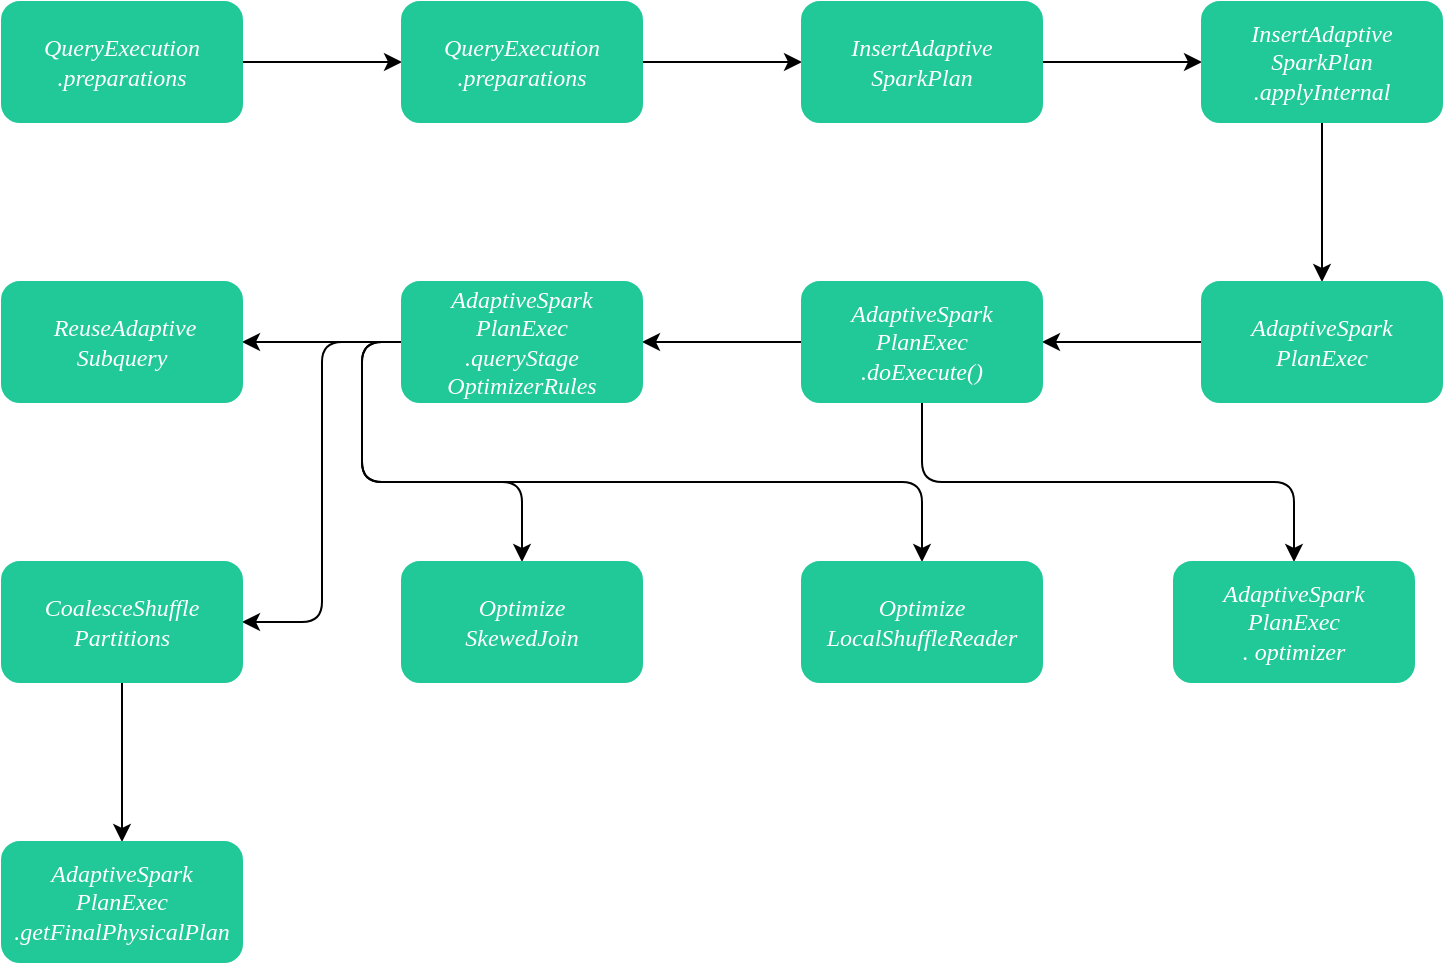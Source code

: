 <mxfile version="20.4.2" type="github">
  <diagram id="asV0yY0PtVZlIVjPp3Yf" name="第 1 页">
    <mxGraphModel dx="1422" dy="762" grid="0" gridSize="10" guides="1" tooltips="1" connect="1" arrows="1" fold="1" page="1" pageScale="1" pageWidth="827" pageHeight="1169" math="0" shadow="0">
      <root>
        <mxCell id="0" />
        <mxCell id="1" parent="0" />
        <mxCell id="mbM9keg2-ZWCHJmOUQqS-3" value="" style="edgeStyle=orthogonalEdgeStyle;rounded=0;orthogonalLoop=1;jettySize=auto;html=1;fontColor=#FFFFFF;fontFamily=Comic Sans MS;fontStyle=2" edge="1" parent="1" source="mbM9keg2-ZWCHJmOUQqS-1" target="mbM9keg2-ZWCHJmOUQqS-2">
          <mxGeometry relative="1" as="geometry" />
        </mxCell>
        <mxCell id="mbM9keg2-ZWCHJmOUQqS-1" value="QueryExecution&lt;br&gt;.preparations" style="rounded=1;whiteSpace=wrap;html=1;fillColor=#20C997;fontColor=#FFFFFF;strokeColor=#20C997;fontStyle=2;fontFamily=Comic Sans MS;" vertex="1" parent="1">
          <mxGeometry x="46" y="75" width="120" height="60" as="geometry" />
        </mxCell>
        <mxCell id="mbM9keg2-ZWCHJmOUQqS-5" value="" style="edgeStyle=orthogonalEdgeStyle;rounded=0;orthogonalLoop=1;jettySize=auto;html=1;fontColor=#FFFFFF;fontFamily=Comic Sans MS;fontStyle=2" edge="1" parent="1" source="mbM9keg2-ZWCHJmOUQqS-2" target="mbM9keg2-ZWCHJmOUQqS-4">
          <mxGeometry relative="1" as="geometry" />
        </mxCell>
        <mxCell id="mbM9keg2-ZWCHJmOUQqS-2" value="QueryExecution&lt;br&gt;.preparations" style="rounded=1;whiteSpace=wrap;html=1;fillColor=#20C997;fontColor=#FFFFFF;strokeColor=#20C997;fontStyle=2;fontFamily=Comic Sans MS;" vertex="1" parent="1">
          <mxGeometry x="246" y="75" width="120" height="60" as="geometry" />
        </mxCell>
        <mxCell id="mbM9keg2-ZWCHJmOUQqS-7" value="" style="edgeStyle=orthogonalEdgeStyle;rounded=0;orthogonalLoop=1;jettySize=auto;html=1;fontColor=#FFFFFF;fontFamily=Comic Sans MS;fontStyle=2" edge="1" parent="1" source="mbM9keg2-ZWCHJmOUQqS-4" target="mbM9keg2-ZWCHJmOUQqS-6">
          <mxGeometry relative="1" as="geometry" />
        </mxCell>
        <mxCell id="mbM9keg2-ZWCHJmOUQqS-4" value="InsertAdaptive&lt;br&gt;SparkPlan" style="rounded=1;whiteSpace=wrap;html=1;fillColor=#20C997;fontColor=#FFFFFF;strokeColor=#20C997;fontStyle=2;fontFamily=Comic Sans MS;" vertex="1" parent="1">
          <mxGeometry x="446" y="75" width="120" height="60" as="geometry" />
        </mxCell>
        <mxCell id="mbM9keg2-ZWCHJmOUQqS-9" value="" style="edgeStyle=orthogonalEdgeStyle;rounded=0;orthogonalLoop=1;jettySize=auto;html=1;fontFamily=Comic Sans MS;fontColor=#FFFFFF;" edge="1" parent="1" source="mbM9keg2-ZWCHJmOUQqS-6" target="mbM9keg2-ZWCHJmOUQqS-8">
          <mxGeometry relative="1" as="geometry" />
        </mxCell>
        <mxCell id="mbM9keg2-ZWCHJmOUQqS-6" value="&lt;div&gt;InsertAdaptive&lt;/div&gt;&lt;div&gt;SparkPlan&lt;/div&gt;&lt;div&gt;.applyInternal&lt;/div&gt;" style="rounded=1;whiteSpace=wrap;html=1;fillColor=#20C997;fontColor=#FFFFFF;strokeColor=#20C997;fontStyle=2;fontFamily=Comic Sans MS;" vertex="1" parent="1">
          <mxGeometry x="646" y="75" width="120" height="60" as="geometry" />
        </mxCell>
        <mxCell id="mbM9keg2-ZWCHJmOUQqS-11" value="" style="edgeStyle=orthogonalEdgeStyle;rounded=0;orthogonalLoop=1;jettySize=auto;html=1;fontFamily=Comic Sans MS;fontColor=#FFFFFF;" edge="1" parent="1" source="mbM9keg2-ZWCHJmOUQqS-8" target="mbM9keg2-ZWCHJmOUQqS-10">
          <mxGeometry relative="1" as="geometry" />
        </mxCell>
        <mxCell id="mbM9keg2-ZWCHJmOUQqS-8" value="AdaptiveSpark&lt;br&gt;PlanExec" style="rounded=1;whiteSpace=wrap;html=1;fillColor=#20C997;fontColor=#FFFFFF;strokeColor=#20C997;fontStyle=2;fontFamily=Comic Sans MS;" vertex="1" parent="1">
          <mxGeometry x="646" y="215" width="120" height="60" as="geometry" />
        </mxCell>
        <mxCell id="mbM9keg2-ZWCHJmOUQqS-15" value="" style="edgeStyle=orthogonalEdgeStyle;rounded=0;orthogonalLoop=1;jettySize=auto;html=1;fontFamily=Comic Sans MS;fontColor=#FFFFFF;" edge="1" parent="1" source="mbM9keg2-ZWCHJmOUQqS-10" target="mbM9keg2-ZWCHJmOUQqS-14">
          <mxGeometry relative="1" as="geometry" />
        </mxCell>
        <mxCell id="mbM9keg2-ZWCHJmOUQqS-27" style="edgeStyle=orthogonalEdgeStyle;rounded=1;orthogonalLoop=1;jettySize=auto;html=1;exitX=0.5;exitY=1;exitDx=0;exitDy=0;entryX=0.5;entryY=0;entryDx=0;entryDy=0;fontFamily=Comic Sans MS;fontColor=#FFFFFF;" edge="1" parent="1" source="mbM9keg2-ZWCHJmOUQqS-10" target="mbM9keg2-ZWCHJmOUQqS-16">
          <mxGeometry relative="1" as="geometry" />
        </mxCell>
        <mxCell id="mbM9keg2-ZWCHJmOUQqS-10" value="AdaptiveSpark&lt;br&gt;PlanExec&lt;br&gt;.doExecute()" style="rounded=1;whiteSpace=wrap;html=1;fillColor=#20C997;fontColor=#FFFFFF;strokeColor=#20C997;fontStyle=2;fontFamily=Comic Sans MS;" vertex="1" parent="1">
          <mxGeometry x="446" y="215" width="120" height="60" as="geometry" />
        </mxCell>
        <mxCell id="mbM9keg2-ZWCHJmOUQqS-19" value="" style="edgeStyle=orthogonalEdgeStyle;rounded=0;orthogonalLoop=1;jettySize=auto;html=1;fontFamily=Comic Sans MS;fontColor=#FFFFFF;" edge="1" parent="1" source="mbM9keg2-ZWCHJmOUQqS-14" target="mbM9keg2-ZWCHJmOUQqS-18">
          <mxGeometry relative="1" as="geometry" />
        </mxCell>
        <mxCell id="mbM9keg2-ZWCHJmOUQqS-25" style="edgeStyle=orthogonalEdgeStyle;rounded=1;orthogonalLoop=1;jettySize=auto;html=1;exitX=0;exitY=0.5;exitDx=0;exitDy=0;entryX=1;entryY=0.5;entryDx=0;entryDy=0;fontFamily=Comic Sans MS;fontColor=#FFFFFF;" edge="1" parent="1" source="mbM9keg2-ZWCHJmOUQqS-14" target="mbM9keg2-ZWCHJmOUQqS-22">
          <mxGeometry relative="1" as="geometry" />
        </mxCell>
        <mxCell id="mbM9keg2-ZWCHJmOUQqS-26" style="edgeStyle=orthogonalEdgeStyle;rounded=1;orthogonalLoop=1;jettySize=auto;html=1;exitX=0;exitY=0.5;exitDx=0;exitDy=0;entryX=0.5;entryY=0;entryDx=0;entryDy=0;fontFamily=Comic Sans MS;fontColor=#FFFFFF;" edge="1" parent="1" source="mbM9keg2-ZWCHJmOUQqS-14" target="mbM9keg2-ZWCHJmOUQqS-20">
          <mxGeometry relative="1" as="geometry" />
        </mxCell>
        <mxCell id="mbM9keg2-ZWCHJmOUQqS-30" style="edgeStyle=orthogonalEdgeStyle;rounded=1;orthogonalLoop=1;jettySize=auto;html=1;exitX=0;exitY=0.5;exitDx=0;exitDy=0;fontFamily=Comic Sans MS;fontColor=#FFFFFF;" edge="1" parent="1" source="mbM9keg2-ZWCHJmOUQqS-14" target="mbM9keg2-ZWCHJmOUQqS-28">
          <mxGeometry relative="1" as="geometry" />
        </mxCell>
        <mxCell id="mbM9keg2-ZWCHJmOUQqS-14" value="AdaptiveSpark&lt;br&gt;PlanExec&lt;br&gt;.queryStage&lt;br&gt;OptimizerRules" style="rounded=1;whiteSpace=wrap;html=1;fillColor=#20C997;fontColor=#FFFFFF;strokeColor=#20C997;fontStyle=2;fontFamily=Comic Sans MS;align=center;" vertex="1" parent="1">
          <mxGeometry x="246" y="215" width="120" height="60" as="geometry" />
        </mxCell>
        <mxCell id="mbM9keg2-ZWCHJmOUQqS-16" value="AdaptiveSpark&lt;br&gt;PlanExec&lt;br&gt;.&amp;nbsp;optimizer" style="rounded=1;whiteSpace=wrap;html=1;fillColor=#20C997;fontColor=#FFFFFF;strokeColor=#20C997;fontStyle=2;fontFamily=Comic Sans MS;" vertex="1" parent="1">
          <mxGeometry x="632" y="355" width="120" height="60" as="geometry" />
        </mxCell>
        <mxCell id="mbM9keg2-ZWCHJmOUQqS-18" value="&amp;nbsp;ReuseAdaptive&lt;br&gt;Subquery" style="rounded=1;whiteSpace=wrap;html=1;fillColor=#20C997;fontColor=#FFFFFF;strokeColor=#20C997;fontStyle=2;fontFamily=Comic Sans MS;align=center;" vertex="1" parent="1">
          <mxGeometry x="46" y="215" width="120" height="60" as="geometry" />
        </mxCell>
        <mxCell id="mbM9keg2-ZWCHJmOUQqS-20" value="Optimize&lt;br&gt;SkewedJoin" style="rounded=1;whiteSpace=wrap;html=1;fillColor=#20C997;fontColor=#FFFFFF;strokeColor=#20C997;fontStyle=2;fontFamily=Comic Sans MS;align=center;" vertex="1" parent="1">
          <mxGeometry x="246" y="355" width="120" height="60" as="geometry" />
        </mxCell>
        <mxCell id="mbM9keg2-ZWCHJmOUQqS-33" style="edgeStyle=orthogonalEdgeStyle;rounded=1;orthogonalLoop=1;jettySize=auto;html=1;exitX=0.5;exitY=1;exitDx=0;exitDy=0;entryX=0.5;entryY=0;entryDx=0;entryDy=0;fontFamily=Comic Sans MS;fontColor=#FFFFFF;" edge="1" parent="1" source="mbM9keg2-ZWCHJmOUQqS-22" target="mbM9keg2-ZWCHJmOUQqS-31">
          <mxGeometry relative="1" as="geometry" />
        </mxCell>
        <mxCell id="mbM9keg2-ZWCHJmOUQqS-22" value="CoalesceShuffle&lt;br&gt;Partitions" style="rounded=1;whiteSpace=wrap;html=1;fillColor=#20C997;fontColor=#FFFFFF;strokeColor=#20C997;fontStyle=2;fontFamily=Comic Sans MS;align=center;" vertex="1" parent="1">
          <mxGeometry x="46" y="355" width="120" height="60" as="geometry" />
        </mxCell>
        <mxCell id="mbM9keg2-ZWCHJmOUQqS-28" value="Optimize&lt;br&gt;LocalShuffleReader" style="rounded=1;whiteSpace=wrap;html=1;fillColor=#20C997;fontColor=#FFFFFF;strokeColor=#20C997;fontStyle=2;fontFamily=Comic Sans MS;align=center;" vertex="1" parent="1">
          <mxGeometry x="446" y="355" width="120" height="60" as="geometry" />
        </mxCell>
        <mxCell id="mbM9keg2-ZWCHJmOUQqS-31" value="&lt;div&gt;AdaptiveSpark&lt;/div&gt;&lt;span style=&quot;background-color: initial;&quot;&gt;PlanExec&lt;br&gt;.&lt;/span&gt;getFinalPhysicalPlan" style="rounded=1;whiteSpace=wrap;html=1;fillColor=#20C997;fontColor=#FFFFFF;strokeColor=#20C997;fontStyle=2;fontFamily=Comic Sans MS;align=center;" vertex="1" parent="1">
          <mxGeometry x="46" y="495" width="120" height="60" as="geometry" />
        </mxCell>
      </root>
    </mxGraphModel>
  </diagram>
</mxfile>
